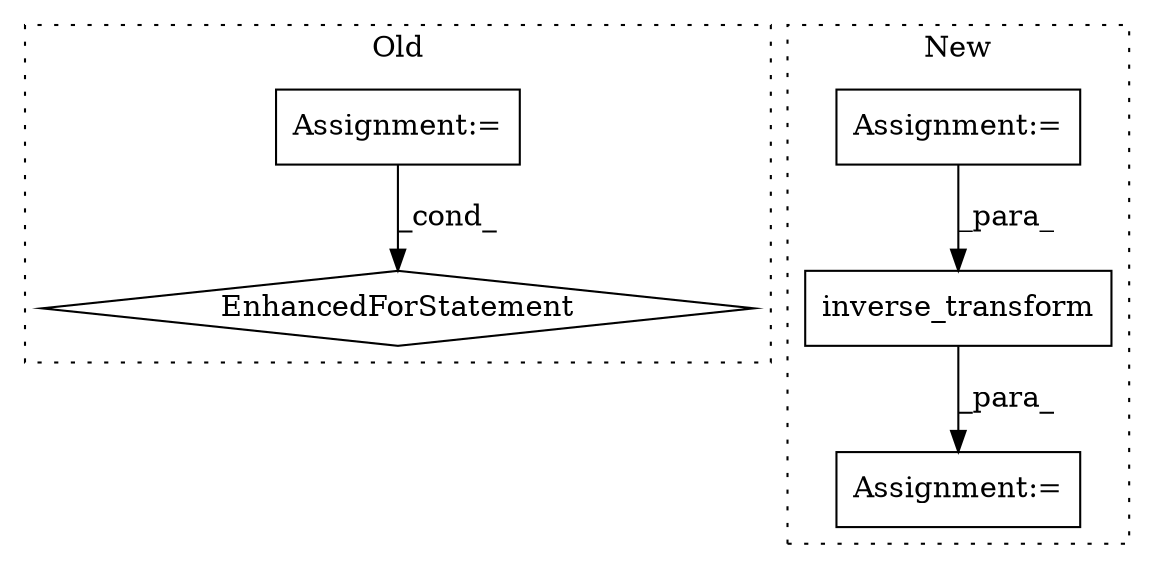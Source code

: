 digraph G {
subgraph cluster0 {
1 [label="EnhancedForStatement" a="70" s="16623,16693" l="53,2" shape="diamond"];
3 [label="Assignment:=" a="7" s="16623,16693" l="53,2" shape="box"];
label = "Old";
style="dotted";
}
subgraph cluster1 {
2 [label="inverse_transform" a="32" s="15669,15701" l="18,1" shape="box"];
4 [label="Assignment:=" a="7" s="15632" l="1" shape="box"];
5 [label="Assignment:=" a="7" s="15666" l="1" shape="box"];
label = "New";
style="dotted";
}
2 -> 5 [label="_para_"];
3 -> 1 [label="_cond_"];
4 -> 2 [label="_para_"];
}